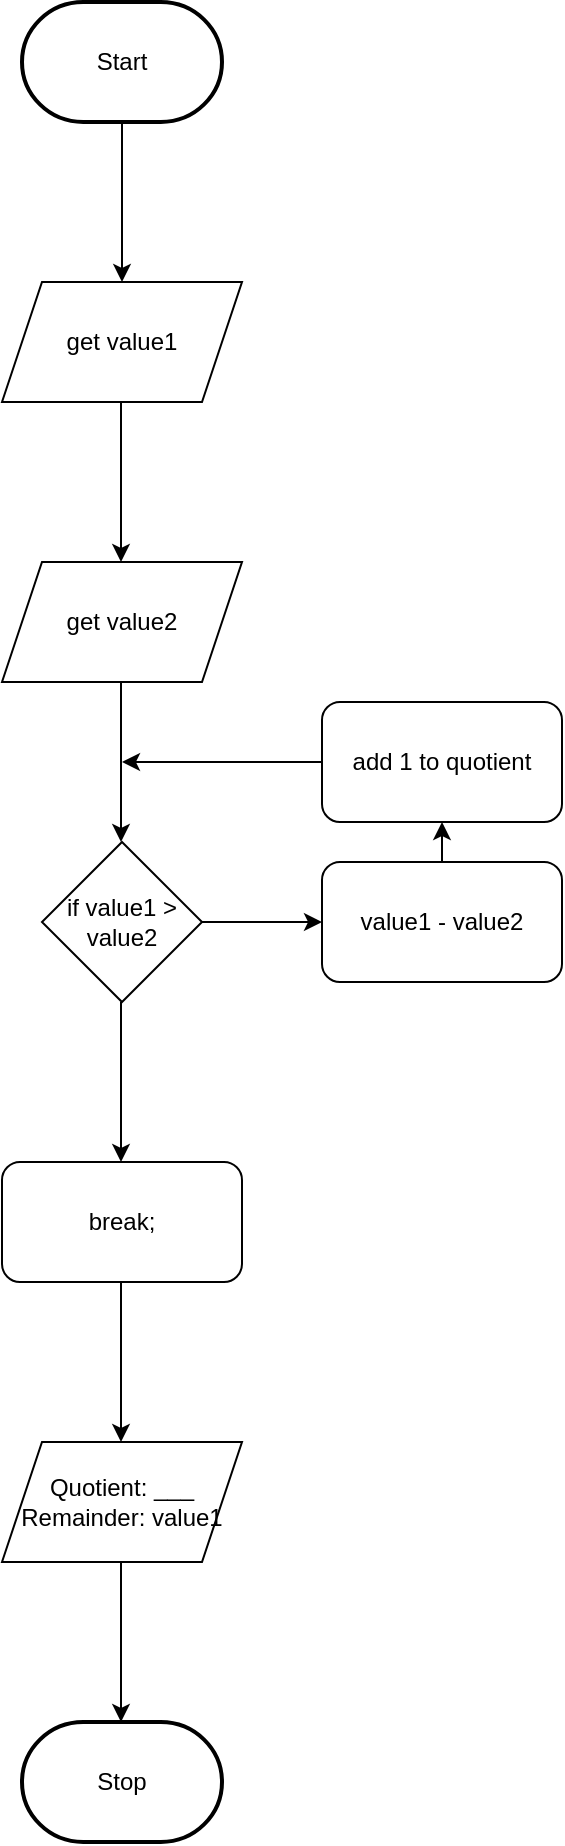 <mxfile>
    <diagram id="HIP3nbAZw_EuaXWnEj3U" name="Page-1">
        <mxGraphModel dx="444" dy="332" grid="1" gridSize="10" guides="1" tooltips="1" connect="1" arrows="1" fold="1" page="1" pageScale="1" pageWidth="850" pageHeight="1100" math="0" shadow="0">
            <root>
                <mxCell id="0"/>
                <mxCell id="1" parent="0"/>
                <mxCell id="4" style="edgeStyle=orthogonalEdgeStyle;html=1;rounded=0;" parent="1" source="2" edge="1">
                    <mxGeometry relative="1" as="geometry">
                        <mxPoint x="280" y="450" as="targetPoint"/>
                    </mxGeometry>
                </mxCell>
                <mxCell id="2" value="Start" style="strokeWidth=2;html=1;shape=mxgraph.flowchart.terminator;whiteSpace=wrap;" parent="1" vertex="1">
                    <mxGeometry x="230" y="310" width="100" height="60" as="geometry"/>
                </mxCell>
                <mxCell id="5" value="Stop" style="strokeWidth=2;html=1;shape=mxgraph.flowchart.terminator;whiteSpace=wrap;" parent="1" vertex="1">
                    <mxGeometry x="230" y="1170" width="100" height="60" as="geometry"/>
                </mxCell>
                <mxCell id="6" value="get value1" style="shape=parallelogram;perimeter=parallelogramPerimeter;whiteSpace=wrap;html=1;fixedSize=1;" parent="1" vertex="1">
                    <mxGeometry x="220" y="450" width="120" height="60" as="geometry"/>
                </mxCell>
                <mxCell id="7" value="get value2" style="shape=parallelogram;perimeter=parallelogramPerimeter;whiteSpace=wrap;html=1;fixedSize=1;" parent="1" vertex="1">
                    <mxGeometry x="220" y="590" width="120" height="60" as="geometry"/>
                </mxCell>
                <mxCell id="8" style="edgeStyle=orthogonalEdgeStyle;html=1;rounded=0;" parent="1" edge="1">
                    <mxGeometry relative="1" as="geometry">
                        <mxPoint x="279.5" y="510" as="sourcePoint"/>
                        <mxPoint x="279.5" y="590" as="targetPoint"/>
                    </mxGeometry>
                </mxCell>
                <mxCell id="14" style="edgeStyle=none;html=1;exitX=1;exitY=0.5;exitDx=0;exitDy=0;entryX=0;entryY=0.5;entryDx=0;entryDy=0;" parent="1" source="9" target="12" edge="1">
                    <mxGeometry relative="1" as="geometry"/>
                </mxCell>
                <mxCell id="9" value="if value1 &amp;gt; value2" style="rhombus;whiteSpace=wrap;html=1;" parent="1" vertex="1">
                    <mxGeometry x="240" y="730" width="80" height="80" as="geometry"/>
                </mxCell>
                <mxCell id="11" style="edgeStyle=orthogonalEdgeStyle;html=1;rounded=0;" parent="1" edge="1">
                    <mxGeometry relative="1" as="geometry">
                        <mxPoint x="279.5" y="650" as="sourcePoint"/>
                        <mxPoint x="279.5" y="730" as="targetPoint"/>
                    </mxGeometry>
                </mxCell>
                <mxCell id="15" style="edgeStyle=none;html=1;exitX=0.5;exitY=0;exitDx=0;exitDy=0;entryX=0.5;entryY=1;entryDx=0;entryDy=0;" parent="1" source="12" target="13" edge="1">
                    <mxGeometry relative="1" as="geometry"/>
                </mxCell>
                <mxCell id="12" value="value1 - value2" style="rounded=1;whiteSpace=wrap;html=1;" parent="1" vertex="1">
                    <mxGeometry x="380" y="740" width="120" height="60" as="geometry"/>
                </mxCell>
                <mxCell id="16" style="edgeStyle=none;html=1;exitX=0;exitY=0.5;exitDx=0;exitDy=0;" parent="1" source="13" edge="1">
                    <mxGeometry relative="1" as="geometry">
                        <mxPoint x="280" y="690" as="targetPoint"/>
                    </mxGeometry>
                </mxCell>
                <mxCell id="13" value="add 1 to quotient" style="rounded=1;whiteSpace=wrap;html=1;" parent="1" vertex="1">
                    <mxGeometry x="380" y="660" width="120" height="60" as="geometry"/>
                </mxCell>
                <mxCell id="18" style="edgeStyle=orthogonalEdgeStyle;html=1;rounded=0;" parent="1" edge="1">
                    <mxGeometry relative="1" as="geometry">
                        <mxPoint x="279.5" y="810" as="sourcePoint"/>
                        <mxPoint x="279.5" y="890" as="targetPoint"/>
                    </mxGeometry>
                </mxCell>
                <mxCell id="19" value="Quotient: ___&lt;div&gt;Remainder: value1&lt;/div&gt;" style="shape=parallelogram;perimeter=parallelogramPerimeter;whiteSpace=wrap;html=1;fixedSize=1;" parent="1" vertex="1">
                    <mxGeometry x="220" y="1030" width="120" height="60" as="geometry"/>
                </mxCell>
                <mxCell id="21" style="edgeStyle=orthogonalEdgeStyle;html=1;rounded=0;" parent="1" edge="1">
                    <mxGeometry relative="1" as="geometry">
                        <mxPoint x="279.5" y="1090" as="sourcePoint"/>
                        <mxPoint x="279.5" y="1170" as="targetPoint"/>
                    </mxGeometry>
                </mxCell>
                <mxCell id="22" value="break;" style="rounded=1;whiteSpace=wrap;html=1;" vertex="1" parent="1">
                    <mxGeometry x="220" y="890" width="120" height="60" as="geometry"/>
                </mxCell>
                <mxCell id="23" style="edgeStyle=orthogonalEdgeStyle;html=1;rounded=0;" edge="1" parent="1">
                    <mxGeometry relative="1" as="geometry">
                        <mxPoint x="279.5" y="950" as="sourcePoint"/>
                        <mxPoint x="279.5" y="1030" as="targetPoint"/>
                    </mxGeometry>
                </mxCell>
            </root>
        </mxGraphModel>
    </diagram>
</mxfile>